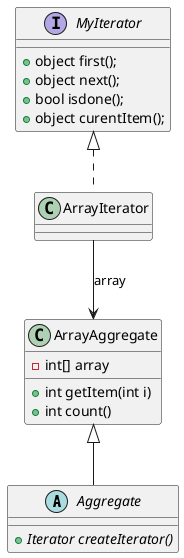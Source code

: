 @startuml
'https://plantuml.com/sequence-diagram

abstract class Aggregate
{

+{abstract} Iterator createIterator()
}

interface MyIterator
{
    + object first();
    + object next();
    + bool isdone();
    + object curentItem();
}
class ArrayAggregate
{
- int[] array
    + int getItem(int i)
    + int count()
}
class ArrayIterator

ArrayAggregate <|-- Aggregate
MyIterator <|.. ArrayIterator
ArrayIterator --> ArrayAggregate : array


@enduml